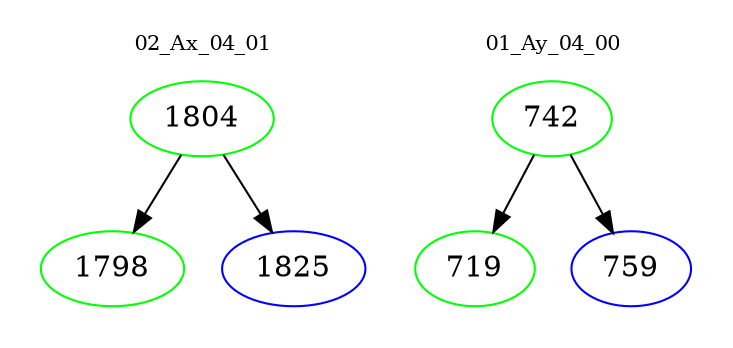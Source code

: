 digraph{
subgraph cluster_0 {
color = white
label = "02_Ax_04_01";
fontsize=10;
T0_1804 [label="1804", color="green"]
T0_1804 -> T0_1798 [color="black"]
T0_1798 [label="1798", color="green"]
T0_1804 -> T0_1825 [color="black"]
T0_1825 [label="1825", color="blue"]
}
subgraph cluster_1 {
color = white
label = "01_Ay_04_00";
fontsize=10;
T1_742 [label="742", color="green"]
T1_742 -> T1_719 [color="black"]
T1_719 [label="719", color="green"]
T1_742 -> T1_759 [color="black"]
T1_759 [label="759", color="blue"]
}
}

